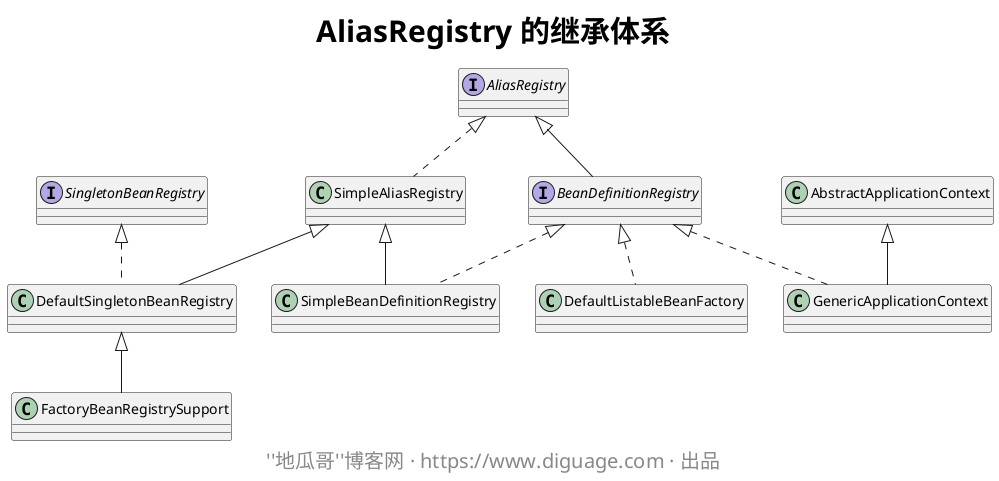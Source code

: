 @startuml

skinparam titleFontSize 30
title **AliasRegistry 的继承体系**
' 删除去不必要的某些类

class SimpleAliasRegistry implements AliasRegistry

interface BeanDefinitionRegistry extends AliasRegistry

class DefaultSingletonBeanRegistry extends SimpleAliasRegistry implements SingletonBeanRegistry

class SimpleBeanDefinitionRegistry extends SimpleAliasRegistry implements BeanDefinitionRegistry

class FactoryBeanRegistrySupport extends DefaultSingletonBeanRegistry

class DefaultListableBeanFactory implements  BeanDefinitionRegistry

class GenericApplicationContext extends AbstractApplicationContext implements BeanDefinitionRegistry


skinparam footerFontSize 20
footer ''地瓜哥''博客网 · https://www.diguage.com · 出品

@enduml
